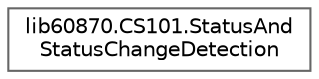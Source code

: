 digraph "Graphical Class Hierarchy"
{
 // LATEX_PDF_SIZE
  bgcolor="transparent";
  edge [fontname=Helvetica,fontsize=10,labelfontname=Helvetica,labelfontsize=10];
  node [fontname=Helvetica,fontsize=10,shape=box,height=0.2,width=0.4];
  rankdir="LR";
  Node0 [id="Node000000",label="lib60870.CS101.StatusAnd\lStatusChangeDetection",height=0.2,width=0.4,color="grey40", fillcolor="white", style="filled",URL="$classlib60870_1_1_c_s101_1_1_status_and_status_change_detection.html",tooltip=" "];
}
